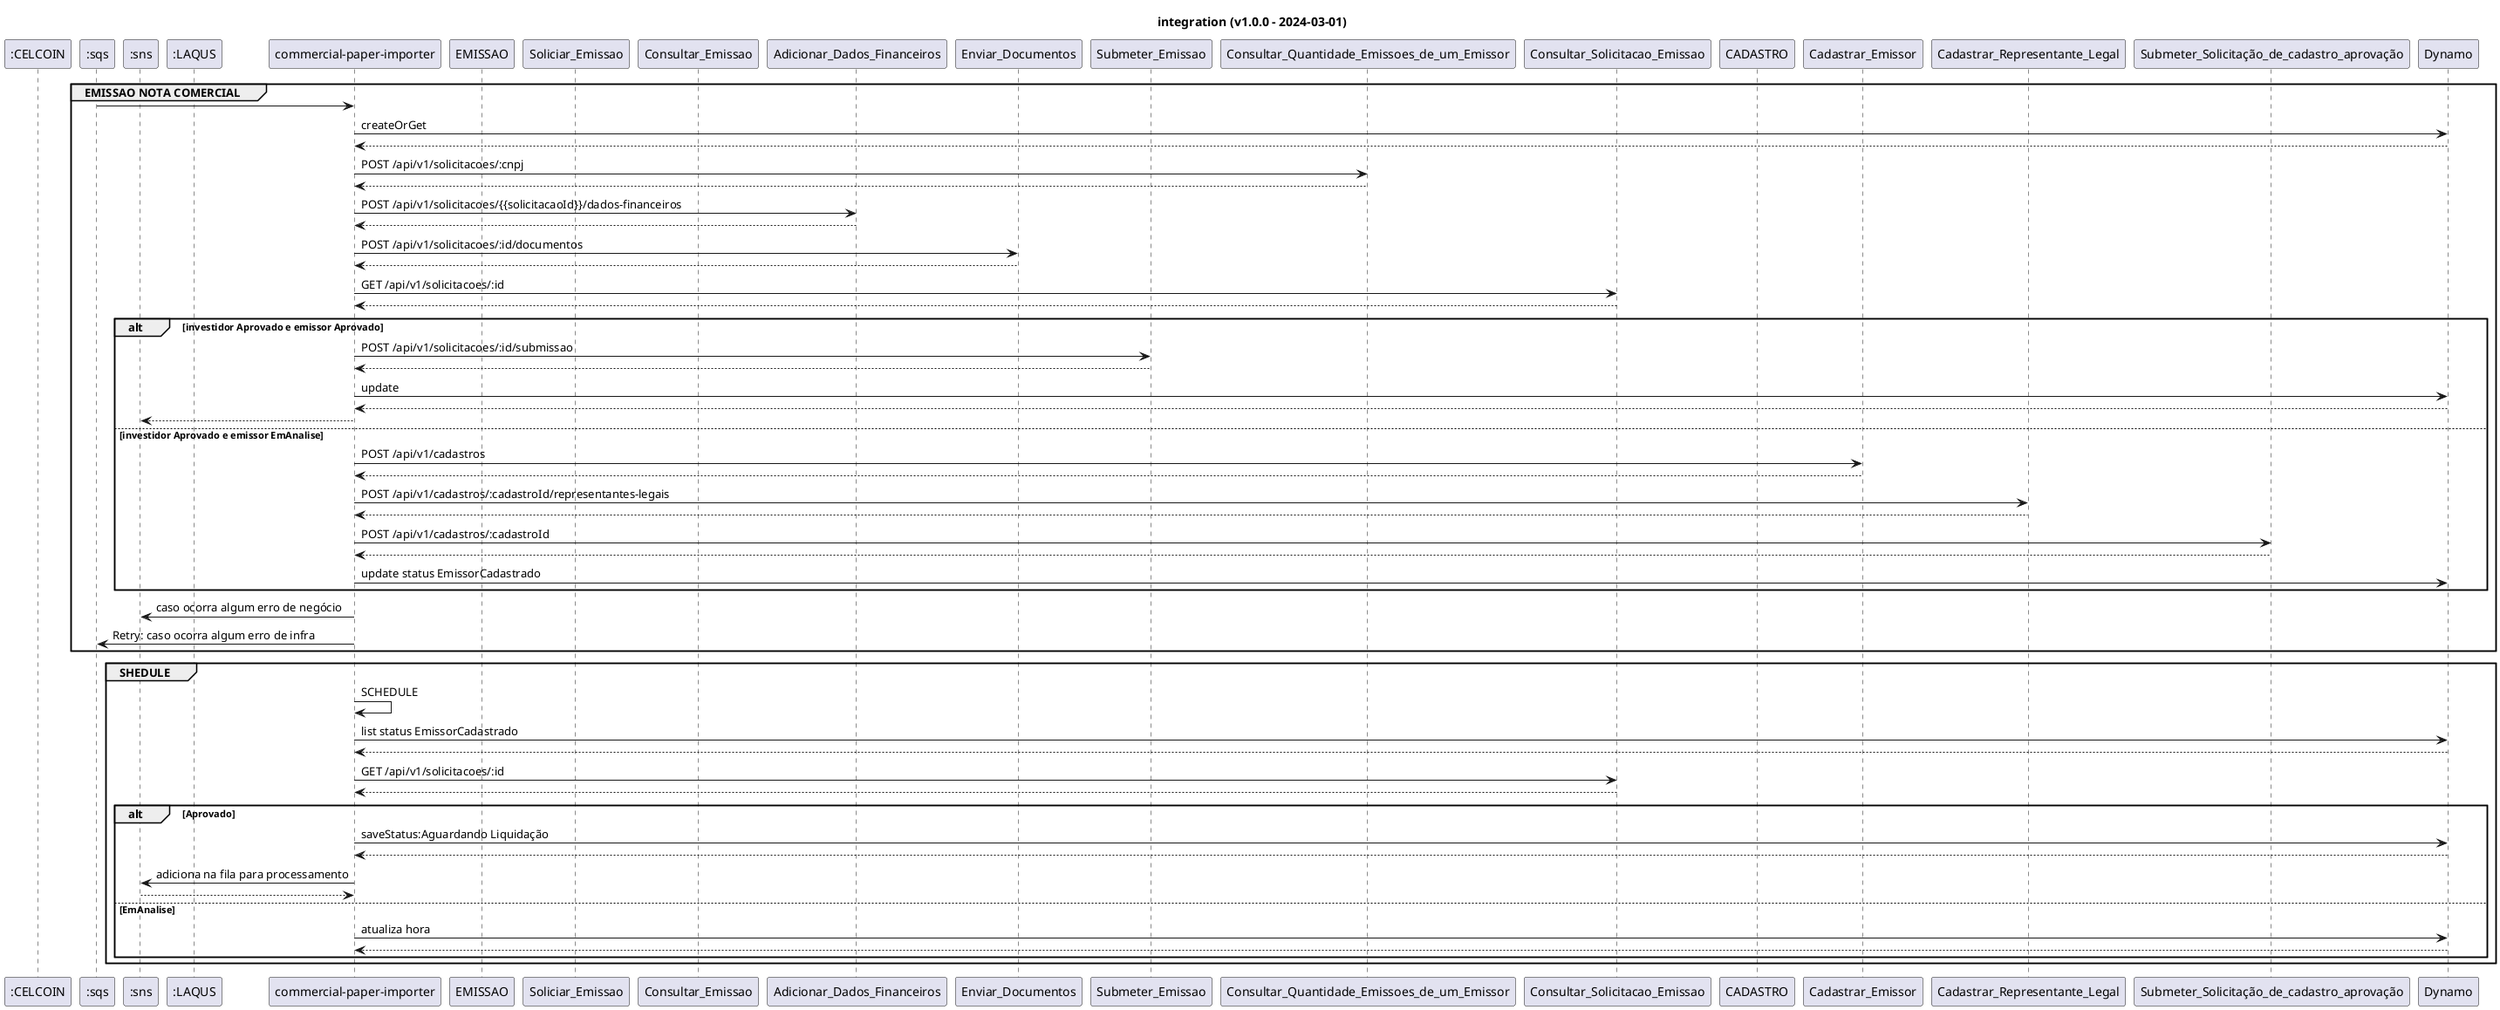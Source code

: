 @startuml

title integration (v1.0.0 - 2024-03-01)

participant ":CELCOIN" as celc
participant ":sqs" as sqs
participant ":sns" as sns
participant ":LAQUS" as laqus
participant "commercial-paper-importer" as cpi
participant "EMISSAO" as emissao
participant "Soliciar_Emissao" as semissao
participant "Consultar_Emissao" as cemissao
participant "Adicionar_Dados_Financeiros" as adfinanceiros
participant "Enviar_Documentos" as edoc
participant "Submeter_Emissao" as semi
participant "Consultar_Quantidade_Emissoes_de_um_Emissor" as cone
participant "Consultar_Solicitacao_Emissao" as cse
participant "CADASTRO" as cadastro
participant "Cadastrar_Emissor" as casemi
participant "Cadastrar_Representante_Legal" as cadrl
participant "Submeter_Solicitação_de_cadastro_aprovação" as sscad
participant "Dynamo" as dyna

group EMISSAO NOTA COMERCIAL

    sqs -> cpi :
    cpi -> dyna : createOrGet
    dyna --> cpi :
    cpi -> cone : POST /api/v1/solicitacoes/:cnpj
    cone --> cpi :
    cpi -> adfinanceiros : POST /api/v1/solicitacoes/{{solicitacaoId}}/dados-financeiros
    adfinanceiros --> cpi :
    cpi -> edoc : POST /api/v1/solicitacoes/:id/documentos
    edoc --> cpi :
    cpi -> cse : GET /api/v1/solicitacoes/:id
    cse --> cpi :

    alt investidor Aprovado e emissor Aprovado

        cpi -> semi : POST /api/v1/solicitacoes/:id/submissao
        semi --> cpi :
        cpi -> dyna : update
        dyna --> cpi :
        cpi --> sns

    else investidor Aprovado e emissor EmAnalise

        cpi -> casemi : POST /api/v1/cadastros
        casemi --> cpi :
        cpi -> cadrl : POST /api/v1/cadastros/:cadastroId/representantes-legais
        cadrl --> cpi :
        cpi -> sscad : POST /api/v1/cadastros/:cadastroId
        sscad --> cpi :
        cpi -> dyna : update status EmissorCadastrado

    end

        cpi -> sns : caso ocorra algum erro de negócio
        cpi -> sqs : Retry: caso ocorra algum erro de infra

end

group SHEDULE

    cpi -> cpi : SCHEDULE
    cpi -> dyna : list status EmissorCadastrado
    dyna --> cpi :
    cpi -> cse : GET /api/v1/solicitacoes/:id
    cse --> cpi :

    alt Aprovado

        cpi -> dyna : saveStatus:Aguardando Liquidação
        dyna --> cpi :
        cpi -> sns : adiciona na fila para processamento
        sns --> cpi

    else EmAnalise

        cpi -> dyna : atualiza hora
        dyna --> cpi :

    end

end

@enduml